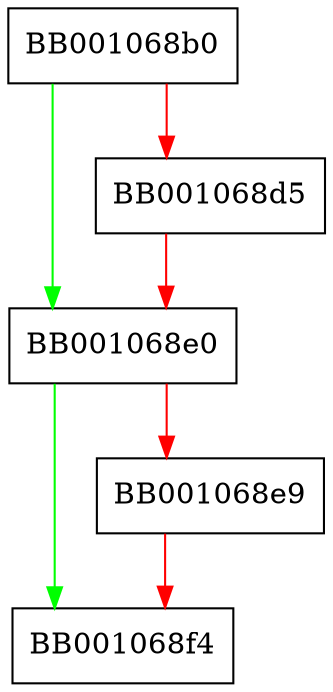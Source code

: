 digraph FUN_001068b0 {
  node [shape="box"];
  graph [splines=ortho];
  BB001068b0 -> BB001068e0 [color="green"];
  BB001068b0 -> BB001068d5 [color="red"];
  BB001068d5 -> BB001068e0 [color="red"];
  BB001068e0 -> BB001068f4 [color="green"];
  BB001068e0 -> BB001068e9 [color="red"];
  BB001068e9 -> BB001068f4 [color="red"];
}